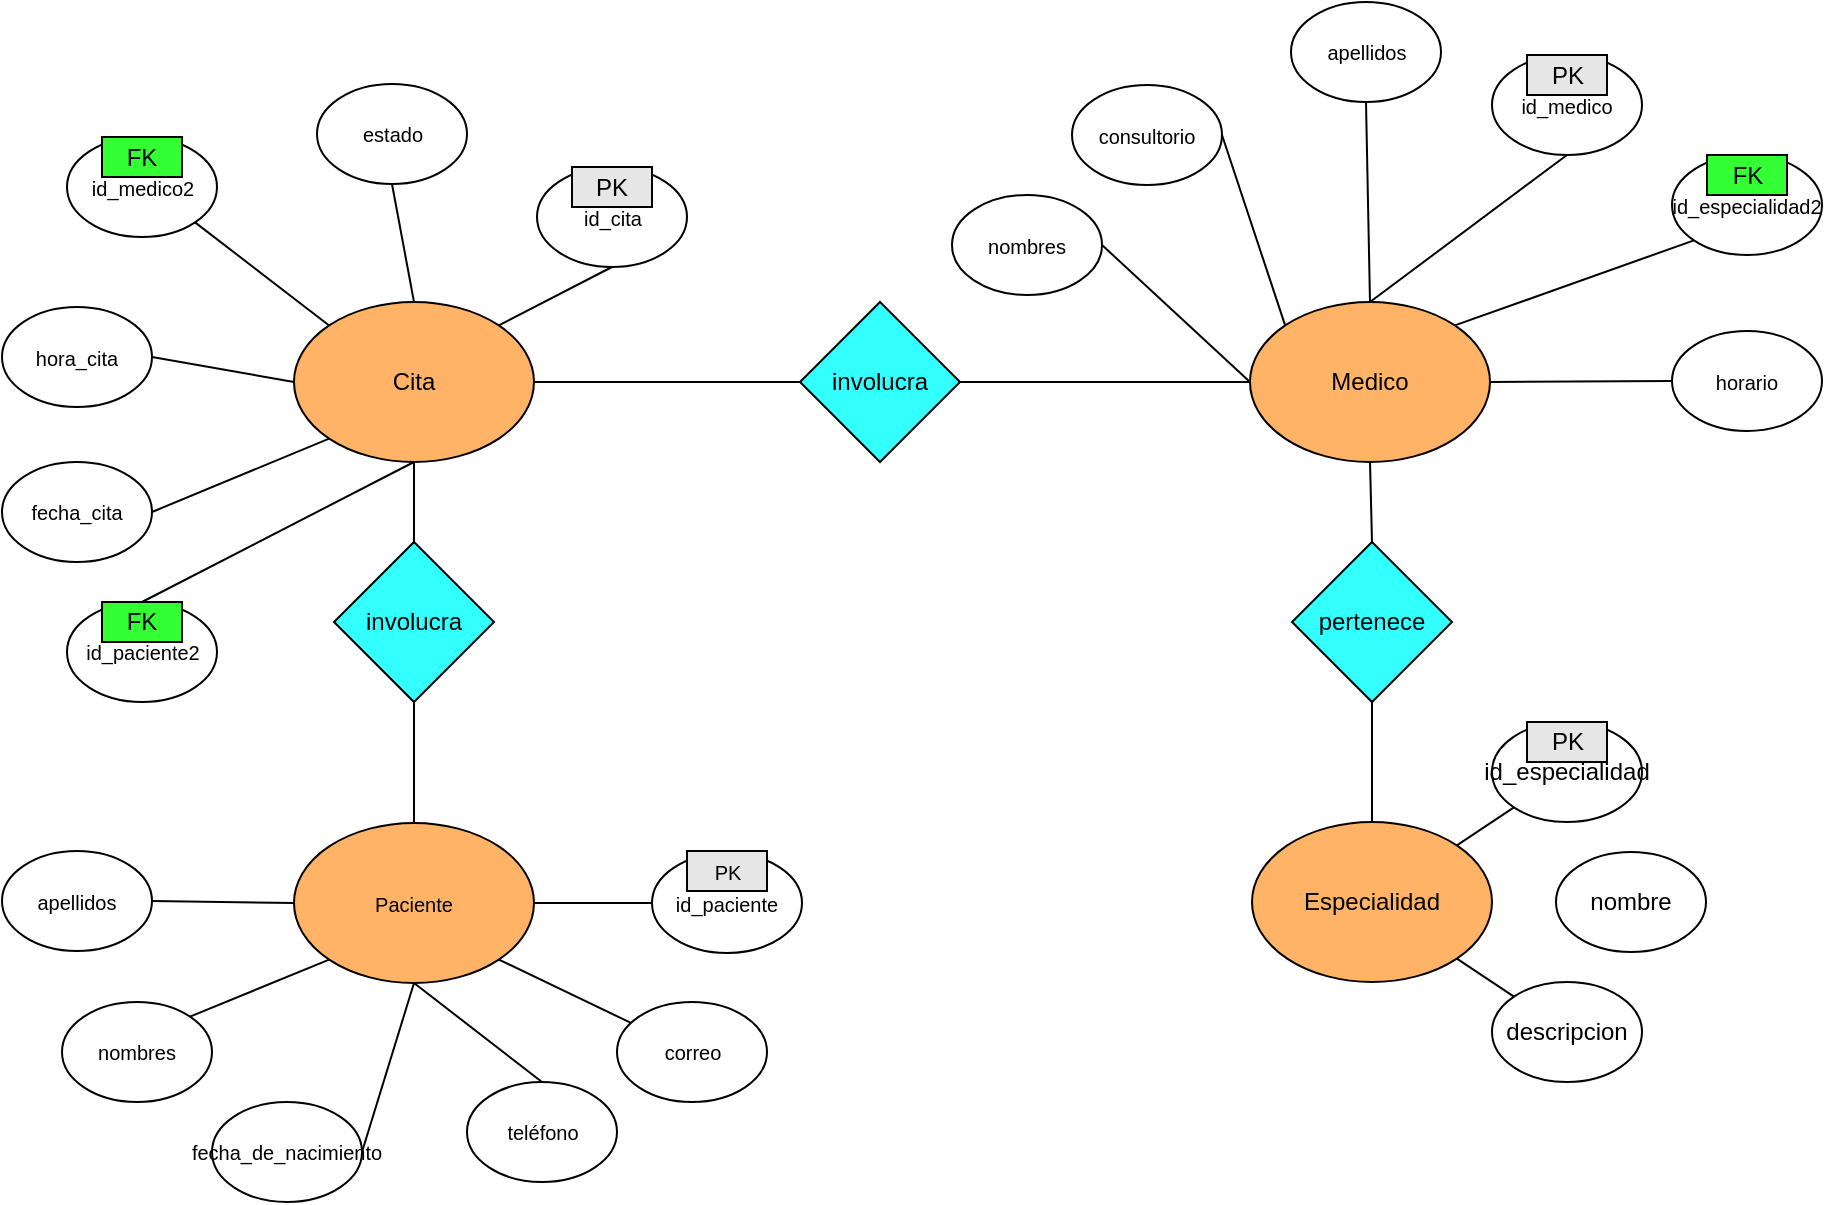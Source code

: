 <mxfile version="28.0.6">
  <diagram name="Página-1" id="_a9hSrrYsIYk7JXkz2SV">
    <mxGraphModel dx="2036" dy="1875" grid="1" gridSize="10" guides="1" tooltips="1" connect="1" arrows="1" fold="1" page="1" pageScale="1" pageWidth="827" pageHeight="1169" math="0" shadow="0">
      <root>
        <mxCell id="0" />
        <mxCell id="1" parent="0" />
        <mxCell id="15DjJY8WxhHyjG8svjem-1" value="Paciente" style="ellipse;whiteSpace=wrap;html=1;fontSize=10;fillColor=#FFB366;" vertex="1" parent="1">
          <mxGeometry x="121" y="200.5" width="120" height="80" as="geometry" />
        </mxCell>
        <mxCell id="15DjJY8WxhHyjG8svjem-2" value="Especialidad" style="ellipse;whiteSpace=wrap;html=1;fillColor=#FFB366;" vertex="1" parent="1">
          <mxGeometry x="600" y="200" width="120" height="80" as="geometry" />
        </mxCell>
        <mxCell id="15DjJY8WxhHyjG8svjem-3" value="Medico" style="ellipse;whiteSpace=wrap;html=1;fillColor=#FFB366;" vertex="1" parent="1">
          <mxGeometry x="599" y="-60" width="120" height="80" as="geometry" />
        </mxCell>
        <mxCell id="15DjJY8WxhHyjG8svjem-4" value="Cita" style="ellipse;whiteSpace=wrap;html=1;fillColor=#FFB366;" vertex="1" parent="1">
          <mxGeometry x="121" y="-60" width="120" height="80" as="geometry" />
        </mxCell>
        <mxCell id="15DjJY8WxhHyjG8svjem-5" value="" style="endArrow=none;html=1;rounded=0;exitX=1;exitY=1;exitDx=0;exitDy=0;fontSize=10;" edge="1" parent="1" source="15DjJY8WxhHyjG8svjem-1" target="15DjJY8WxhHyjG8svjem-6">
          <mxGeometry width="50" height="50" relative="1" as="geometry">
            <mxPoint x="410" y="270" as="sourcePoint" />
            <mxPoint x="320" y="200" as="targetPoint" />
          </mxGeometry>
        </mxCell>
        <mxCell id="15DjJY8WxhHyjG8svjem-6" value="correo" style="ellipse;whiteSpace=wrap;html=1;fontSize=10;" vertex="1" parent="1">
          <mxGeometry x="282.5" y="290" width="75" height="50" as="geometry" />
        </mxCell>
        <mxCell id="15DjJY8WxhHyjG8svjem-7" value="teléfono" style="ellipse;whiteSpace=wrap;html=1;fontSize=10;" vertex="1" parent="1">
          <mxGeometry x="207.5" y="330" width="75" height="50" as="geometry" />
        </mxCell>
        <mxCell id="15DjJY8WxhHyjG8svjem-8" value="" style="endArrow=none;html=1;rounded=0;exitX=0.5;exitY=1;exitDx=0;exitDy=0;entryX=0.5;entryY=0;entryDx=0;entryDy=0;fontSize=10;" edge="1" parent="1" source="15DjJY8WxhHyjG8svjem-1" target="15DjJY8WxhHyjG8svjem-7">
          <mxGeometry width="50" height="50" relative="1" as="geometry">
            <mxPoint x="270" y="170" as="sourcePoint" />
            <mxPoint x="270" y="190" as="targetPoint" />
          </mxGeometry>
        </mxCell>
        <mxCell id="15DjJY8WxhHyjG8svjem-9" value="apellidos" style="ellipse;whiteSpace=wrap;html=1;fontSize=10;" vertex="1" parent="1">
          <mxGeometry x="-25" y="214.5" width="75" height="50" as="geometry" />
        </mxCell>
        <mxCell id="15DjJY8WxhHyjG8svjem-10" value="" style="endArrow=none;html=1;rounded=0;exitX=0;exitY=0.5;exitDx=0;exitDy=0;entryX=1;entryY=0.5;entryDx=0;entryDy=0;fontSize=10;" edge="1" parent="1" source="15DjJY8WxhHyjG8svjem-1" target="15DjJY8WxhHyjG8svjem-9">
          <mxGeometry width="50" height="50" relative="1" as="geometry">
            <mxPoint x="260" y="130" as="sourcePoint" />
            <mxPoint x="231" y="159" as="targetPoint" />
          </mxGeometry>
        </mxCell>
        <mxCell id="15DjJY8WxhHyjG8svjem-11" value="nombres" style="ellipse;whiteSpace=wrap;html=1;fontSize=10;" vertex="1" parent="1">
          <mxGeometry x="5" y="290" width="75" height="50" as="geometry" />
        </mxCell>
        <mxCell id="15DjJY8WxhHyjG8svjem-12" value="" style="endArrow=none;html=1;rounded=0;exitX=1;exitY=0;exitDx=0;exitDy=0;fontSize=10;entryX=0;entryY=1;entryDx=0;entryDy=0;" edge="1" parent="1" source="15DjJY8WxhHyjG8svjem-11" target="15DjJY8WxhHyjG8svjem-1">
          <mxGeometry width="50" height="50" relative="1" as="geometry">
            <mxPoint x="410" y="210" as="sourcePoint" />
            <mxPoint x="110" y="290" as="targetPoint" />
          </mxGeometry>
        </mxCell>
        <mxCell id="15DjJY8WxhHyjG8svjem-15" value="" style="endArrow=none;html=1;rounded=0;exitX=0;exitY=0.5;exitDx=0;exitDy=0;entryX=1;entryY=0.5;entryDx=0;entryDy=0;fontSize=10;" edge="1" parent="1" source="15DjJY8WxhHyjG8svjem-16" target="15DjJY8WxhHyjG8svjem-1">
          <mxGeometry width="50" height="50" relative="1" as="geometry">
            <mxPoint x="300" y="237.5" as="sourcePoint" />
            <mxPoint x="241" y="242.5" as="targetPoint" />
          </mxGeometry>
        </mxCell>
        <mxCell id="15DjJY8WxhHyjG8svjem-16" value="id_paciente" style="ellipse;whiteSpace=wrap;html=1;fontSize=10;" vertex="1" parent="1">
          <mxGeometry x="300" y="215.5" width="75" height="50" as="geometry" />
        </mxCell>
        <mxCell id="15DjJY8WxhHyjG8svjem-17" value="PK" style="rounded=0;whiteSpace=wrap;html=1;fontSize=10;fillColor=#E6E6E6;" vertex="1" parent="1">
          <mxGeometry x="317.5" y="214.5" width="40" height="20" as="geometry" />
        </mxCell>
        <mxCell id="15DjJY8WxhHyjG8svjem-18" value="fecha_de_nacimiento" style="ellipse;whiteSpace=wrap;html=1;fontSize=10;" vertex="1" parent="1">
          <mxGeometry x="80" y="340" width="75" height="50" as="geometry" />
        </mxCell>
        <mxCell id="15DjJY8WxhHyjG8svjem-19" value="" style="endArrow=none;html=1;rounded=0;exitX=0.5;exitY=1;exitDx=0;exitDy=0;entryX=1;entryY=0.5;entryDx=0;entryDy=0;fontSize=10;" edge="1" parent="1" source="15DjJY8WxhHyjG8svjem-1" target="15DjJY8WxhHyjG8svjem-18">
          <mxGeometry width="50" height="50" relative="1" as="geometry">
            <mxPoint x="144" y="269" as="sourcePoint" />
            <mxPoint x="193" y="248.5" as="targetPoint" />
          </mxGeometry>
        </mxCell>
        <mxCell id="15DjJY8WxhHyjG8svjem-20" value="id_especialidad" style="ellipse;whiteSpace=wrap;html=1;" vertex="1" parent="1">
          <mxGeometry x="720" y="150" width="75" height="50" as="geometry" />
        </mxCell>
        <mxCell id="15DjJY8WxhHyjG8svjem-21" value="descripcion" style="ellipse;whiteSpace=wrap;html=1;" vertex="1" parent="1">
          <mxGeometry x="720" y="280" width="75" height="50" as="geometry" />
        </mxCell>
        <mxCell id="15DjJY8WxhHyjG8svjem-22" value="nombre" style="ellipse;whiteSpace=wrap;html=1;" vertex="1" parent="1">
          <mxGeometry x="752" y="215" width="75" height="50" as="geometry" />
        </mxCell>
        <mxCell id="15DjJY8WxhHyjG8svjem-23" value="PK" style="rounded=0;whiteSpace=wrap;html=1;fillColor=#E6E6E6;" vertex="1" parent="1">
          <mxGeometry x="737.5" y="150" width="40" height="20" as="geometry" />
        </mxCell>
        <mxCell id="15DjJY8WxhHyjG8svjem-24" value="" style="endArrow=none;html=1;rounded=0;exitX=0;exitY=1;exitDx=0;exitDy=0;entryX=1;entryY=0;entryDx=0;entryDy=0;" edge="1" parent="1" source="15DjJY8WxhHyjG8svjem-20" target="15DjJY8WxhHyjG8svjem-2">
          <mxGeometry width="50" height="50" relative="1" as="geometry">
            <mxPoint x="600" y="160" as="sourcePoint" />
            <mxPoint x="600" y="220" as="targetPoint" />
          </mxGeometry>
        </mxCell>
        <mxCell id="15DjJY8WxhHyjG8svjem-25" value="" style="endArrow=none;html=1;rounded=0;entryX=0;entryY=0;entryDx=0;entryDy=0;exitX=1;exitY=1;exitDx=0;exitDy=0;" edge="1" parent="1" source="15DjJY8WxhHyjG8svjem-2" target="15DjJY8WxhHyjG8svjem-21">
          <mxGeometry width="50" height="50" relative="1" as="geometry">
            <mxPoint x="440" y="220" as="sourcePoint" />
            <mxPoint x="490" y="170" as="targetPoint" />
          </mxGeometry>
        </mxCell>
        <mxCell id="15DjJY8WxhHyjG8svjem-26" value="horario" style="ellipse;whiteSpace=wrap;html=1;fontSize=10;" vertex="1" parent="1">
          <mxGeometry x="810" y="-45.5" width="75" height="50" as="geometry" />
        </mxCell>
        <mxCell id="15DjJY8WxhHyjG8svjem-27" value="id_especialidad2" style="ellipse;whiteSpace=wrap;html=1;fontSize=10;" vertex="1" parent="1">
          <mxGeometry x="810" y="-133.5" width="75" height="50" as="geometry" />
        </mxCell>
        <mxCell id="15DjJY8WxhHyjG8svjem-28" value="apellidos" style="ellipse;whiteSpace=wrap;html=1;fontSize=10;" vertex="1" parent="1">
          <mxGeometry x="619.5" y="-210" width="75" height="50" as="geometry" />
        </mxCell>
        <mxCell id="15DjJY8WxhHyjG8svjem-29" value="nombres" style="ellipse;whiteSpace=wrap;html=1;fontSize=10;" vertex="1" parent="1">
          <mxGeometry x="450" y="-113.5" width="75" height="50" as="geometry" />
        </mxCell>
        <mxCell id="15DjJY8WxhHyjG8svjem-30" value="id_medico" style="ellipse;whiteSpace=wrap;html=1;fontSize=10;" vertex="1" parent="1">
          <mxGeometry x="720" y="-183.5" width="75" height="50" as="geometry" />
        </mxCell>
        <mxCell id="15DjJY8WxhHyjG8svjem-31" value="consultorio" style="ellipse;whiteSpace=wrap;html=1;fontSize=10;" vertex="1" parent="1">
          <mxGeometry x="510" y="-168.5" width="75" height="50" as="geometry" />
        </mxCell>
        <mxCell id="15DjJY8WxhHyjG8svjem-32" value="" style="endArrow=none;html=1;rounded=0;exitX=1;exitY=0.5;exitDx=0;exitDy=0;entryX=0;entryY=0.5;entryDx=0;entryDy=0;" edge="1" parent="1" source="15DjJY8WxhHyjG8svjem-29" target="15DjJY8WxhHyjG8svjem-3">
          <mxGeometry width="50" height="50" relative="1" as="geometry">
            <mxPoint x="770" y="50" as="sourcePoint" />
            <mxPoint x="820" as="targetPoint" />
          </mxGeometry>
        </mxCell>
        <mxCell id="15DjJY8WxhHyjG8svjem-33" value="" style="endArrow=none;html=1;rounded=0;exitX=1;exitY=0.5;exitDx=0;exitDy=0;entryX=0;entryY=0.5;entryDx=0;entryDy=0;" edge="1" parent="1" source="15DjJY8WxhHyjG8svjem-3" target="15DjJY8WxhHyjG8svjem-26">
          <mxGeometry width="50" height="50" relative="1" as="geometry">
            <mxPoint x="720" y="-29.91" as="sourcePoint" />
            <mxPoint x="786" y="-29.91" as="targetPoint" />
          </mxGeometry>
        </mxCell>
        <mxCell id="15DjJY8WxhHyjG8svjem-37" value="" style="endArrow=none;html=1;rounded=0;exitX=1;exitY=0.5;exitDx=0;exitDy=0;entryX=0;entryY=0;entryDx=0;entryDy=0;" edge="1" parent="1" source="15DjJY8WxhHyjG8svjem-31" target="15DjJY8WxhHyjG8svjem-3">
          <mxGeometry width="50" height="50" relative="1" as="geometry">
            <mxPoint x="590" y="-70" as="sourcePoint" />
            <mxPoint x="656" y="-70" as="targetPoint" />
          </mxGeometry>
        </mxCell>
        <mxCell id="15DjJY8WxhHyjG8svjem-38" value="" style="endArrow=none;html=1;rounded=0;entryX=0.5;entryY=1;entryDx=0;entryDy=0;exitX=0.5;exitY=0;exitDx=0;exitDy=0;" edge="1" parent="1" source="15DjJY8WxhHyjG8svjem-3" target="15DjJY8WxhHyjG8svjem-28">
          <mxGeometry width="50" height="50" relative="1" as="geometry">
            <mxPoint x="770" y="59" as="sourcePoint" />
            <mxPoint x="820" y="9" as="targetPoint" />
          </mxGeometry>
        </mxCell>
        <mxCell id="15DjJY8WxhHyjG8svjem-39" value="" style="endArrow=none;html=1;rounded=0;entryX=0.5;entryY=1;entryDx=0;entryDy=0;exitX=0.5;exitY=0;exitDx=0;exitDy=0;" edge="1" parent="1" source="15DjJY8WxhHyjG8svjem-3" target="15DjJY8WxhHyjG8svjem-30">
          <mxGeometry width="50" height="50" relative="1" as="geometry">
            <mxPoint x="770" y="59" as="sourcePoint" />
            <mxPoint x="820" y="9" as="targetPoint" />
          </mxGeometry>
        </mxCell>
        <mxCell id="15DjJY8WxhHyjG8svjem-40" value="" style="endArrow=none;html=1;rounded=0;entryX=0;entryY=1;entryDx=0;entryDy=0;exitX=1;exitY=0;exitDx=0;exitDy=0;" edge="1" parent="1" source="15DjJY8WxhHyjG8svjem-3" target="15DjJY8WxhHyjG8svjem-27">
          <mxGeometry width="50" height="50" relative="1" as="geometry">
            <mxPoint x="770" y="50" as="sourcePoint" />
            <mxPoint x="820" as="targetPoint" />
          </mxGeometry>
        </mxCell>
        <mxCell id="15DjJY8WxhHyjG8svjem-41" value="FK" style="rounded=0;whiteSpace=wrap;html=1;fillColor=#33FF33;" vertex="1" parent="1">
          <mxGeometry x="827.5" y="-133.5" width="40" height="20" as="geometry" />
        </mxCell>
        <mxCell id="15DjJY8WxhHyjG8svjem-42" value="PK" style="rounded=0;whiteSpace=wrap;html=1;fillColor=#E6E6E6;" vertex="1" parent="1">
          <mxGeometry x="737.5" y="-183.5" width="40" height="20" as="geometry" />
        </mxCell>
        <mxCell id="15DjJY8WxhHyjG8svjem-47" value="id_paciente2" style="ellipse;whiteSpace=wrap;html=1;fontSize=10;" vertex="1" parent="1">
          <mxGeometry x="7.5" y="90" width="75" height="50" as="geometry" />
        </mxCell>
        <mxCell id="15DjJY8WxhHyjG8svjem-48" value="FK" style="rounded=0;whiteSpace=wrap;html=1;fillColor=#33FF33;" vertex="1" parent="1">
          <mxGeometry x="25" y="90" width="40" height="20" as="geometry" />
        </mxCell>
        <mxCell id="15DjJY8WxhHyjG8svjem-49" value="id_medico2" style="ellipse;whiteSpace=wrap;html=1;fontSize=10;" vertex="1" parent="1">
          <mxGeometry x="7.5" y="-142.5" width="75" height="50" as="geometry" />
        </mxCell>
        <mxCell id="15DjJY8WxhHyjG8svjem-50" value="FK" style="rounded=0;whiteSpace=wrap;html=1;fillColor=#33FF33;" vertex="1" parent="1">
          <mxGeometry x="25" y="-142.5" width="40" height="20" as="geometry" />
        </mxCell>
        <mxCell id="15DjJY8WxhHyjG8svjem-51" value="id_cita" style="ellipse;whiteSpace=wrap;html=1;fontSize=10;" vertex="1" parent="1">
          <mxGeometry x="242.5" y="-127.5" width="75" height="50" as="geometry" />
        </mxCell>
        <mxCell id="15DjJY8WxhHyjG8svjem-52" value="PK" style="rounded=0;whiteSpace=wrap;html=1;fillColor=#E6E6E6;" vertex="1" parent="1">
          <mxGeometry x="260" y="-127.5" width="40" height="20" as="geometry" />
        </mxCell>
        <mxCell id="15DjJY8WxhHyjG8svjem-53" value="estado" style="ellipse;whiteSpace=wrap;html=1;fontSize=10;" vertex="1" parent="1">
          <mxGeometry x="132.5" y="-169" width="75" height="50" as="geometry" />
        </mxCell>
        <mxCell id="15DjJY8WxhHyjG8svjem-55" value="hora_cita" style="ellipse;whiteSpace=wrap;html=1;fontSize=10;" vertex="1" parent="1">
          <mxGeometry x="-25" y="-57.5" width="75" height="50" as="geometry" />
        </mxCell>
        <mxCell id="15DjJY8WxhHyjG8svjem-57" value="fecha_cita" style="ellipse;whiteSpace=wrap;html=1;fontSize=10;" vertex="1" parent="1">
          <mxGeometry x="-25" y="20" width="75" height="50" as="geometry" />
        </mxCell>
        <mxCell id="15DjJY8WxhHyjG8svjem-59" value="" style="endArrow=none;html=1;rounded=0;exitX=1;exitY=0;exitDx=0;exitDy=0;entryX=0.5;entryY=1;entryDx=0;entryDy=0;" edge="1" parent="1" source="15DjJY8WxhHyjG8svjem-4" target="15DjJY8WxhHyjG8svjem-51">
          <mxGeometry width="50" height="50" relative="1" as="geometry">
            <mxPoint x="301" y="-70" as="sourcePoint" />
            <mxPoint x="351" y="-120" as="targetPoint" />
          </mxGeometry>
        </mxCell>
        <mxCell id="15DjJY8WxhHyjG8svjem-60" value="" style="endArrow=none;html=1;rounded=0;exitX=0.5;exitY=0;exitDx=0;exitDy=0;entryX=0.5;entryY=1;entryDx=0;entryDy=0;" edge="1" parent="1" source="15DjJY8WxhHyjG8svjem-4" target="15DjJY8WxhHyjG8svjem-53">
          <mxGeometry width="50" height="50" relative="1" as="geometry">
            <mxPoint x="301" y="-70" as="sourcePoint" />
            <mxPoint x="351" y="-120" as="targetPoint" />
          </mxGeometry>
        </mxCell>
        <mxCell id="15DjJY8WxhHyjG8svjem-61" value="" style="endArrow=none;html=1;rounded=0;exitX=1;exitY=0.5;exitDx=0;exitDy=0;entryX=0;entryY=0.5;entryDx=0;entryDy=0;" edge="1" parent="1" source="15DjJY8WxhHyjG8svjem-55" target="15DjJY8WxhHyjG8svjem-4">
          <mxGeometry width="50" height="50" relative="1" as="geometry">
            <mxPoint x="301" y="-70" as="sourcePoint" />
            <mxPoint x="351" y="-120" as="targetPoint" />
          </mxGeometry>
        </mxCell>
        <mxCell id="15DjJY8WxhHyjG8svjem-62" value="" style="endArrow=none;html=1;rounded=0;exitX=1;exitY=1;exitDx=0;exitDy=0;entryX=0;entryY=0;entryDx=0;entryDy=0;" edge="1" parent="1" source="15DjJY8WxhHyjG8svjem-49" target="15DjJY8WxhHyjG8svjem-4">
          <mxGeometry width="50" height="50" relative="1" as="geometry">
            <mxPoint x="301" y="-70" as="sourcePoint" />
            <mxPoint x="351" y="-120" as="targetPoint" />
          </mxGeometry>
        </mxCell>
        <mxCell id="15DjJY8WxhHyjG8svjem-63" value="" style="endArrow=none;html=1;rounded=0;exitX=1;exitY=0.5;exitDx=0;exitDy=0;entryX=0;entryY=1;entryDx=0;entryDy=0;" edge="1" parent="1" source="15DjJY8WxhHyjG8svjem-57" target="15DjJY8WxhHyjG8svjem-4">
          <mxGeometry width="50" height="50" relative="1" as="geometry">
            <mxPoint x="301" y="110" as="sourcePoint" />
            <mxPoint x="351" y="60" as="targetPoint" />
          </mxGeometry>
        </mxCell>
        <mxCell id="15DjJY8WxhHyjG8svjem-64" value="" style="endArrow=none;html=1;rounded=0;entryX=0.5;entryY=1;entryDx=0;entryDy=0;exitX=0.5;exitY=0;exitDx=0;exitDy=0;" edge="1" parent="1" source="15DjJY8WxhHyjG8svjem-47" target="15DjJY8WxhHyjG8svjem-4">
          <mxGeometry width="50" height="50" relative="1" as="geometry">
            <mxPoint x="300" y="110" as="sourcePoint" />
            <mxPoint x="350" y="60" as="targetPoint" />
          </mxGeometry>
        </mxCell>
        <mxCell id="15DjJY8WxhHyjG8svjem-65" value="involucra" style="rhombus;whiteSpace=wrap;html=1;fillColor=#33FFFF;" vertex="1" parent="1">
          <mxGeometry x="141" y="60" width="80" height="80" as="geometry" />
        </mxCell>
        <mxCell id="15DjJY8WxhHyjG8svjem-66" value="involucra" style="rhombus;whiteSpace=wrap;html=1;fillColor=#33FFFF;" vertex="1" parent="1">
          <mxGeometry x="374" y="-60" width="80" height="80" as="geometry" />
        </mxCell>
        <mxCell id="15DjJY8WxhHyjG8svjem-67" value="pertenece" style="rhombus;whiteSpace=wrap;html=1;fillColor=#33FFFF;" vertex="1" parent="1">
          <mxGeometry x="620" y="60" width="80" height="80" as="geometry" />
        </mxCell>
        <mxCell id="15DjJY8WxhHyjG8svjem-70" value="" style="endArrow=none;html=1;rounded=0;exitX=0.5;exitY=0;exitDx=0;exitDy=0;entryX=0.5;entryY=1;entryDx=0;entryDy=0;" edge="1" parent="1" source="15DjJY8WxhHyjG8svjem-1" target="15DjJY8WxhHyjG8svjem-65">
          <mxGeometry width="50" height="50" relative="1" as="geometry">
            <mxPoint x="390" y="110" as="sourcePoint" />
            <mxPoint x="440" y="60" as="targetPoint" />
          </mxGeometry>
        </mxCell>
        <mxCell id="15DjJY8WxhHyjG8svjem-71" value="" style="endArrow=none;html=1;rounded=0;exitX=0.5;exitY=0;exitDx=0;exitDy=0;entryX=0.5;entryY=1;entryDx=0;entryDy=0;" edge="1" parent="1" source="15DjJY8WxhHyjG8svjem-65" target="15DjJY8WxhHyjG8svjem-4">
          <mxGeometry width="50" height="50" relative="1" as="geometry">
            <mxPoint x="390" y="110" as="sourcePoint" />
            <mxPoint x="440" y="60" as="targetPoint" />
          </mxGeometry>
        </mxCell>
        <mxCell id="15DjJY8WxhHyjG8svjem-72" value="" style="endArrow=none;html=1;rounded=0;exitX=1;exitY=0.5;exitDx=0;exitDy=0;entryX=0;entryY=0.5;entryDx=0;entryDy=0;" edge="1" parent="1" source="15DjJY8WxhHyjG8svjem-4" target="15DjJY8WxhHyjG8svjem-66">
          <mxGeometry width="50" height="50" relative="1" as="geometry">
            <mxPoint x="290" y="110" as="sourcePoint" />
            <mxPoint x="340" y="60" as="targetPoint" />
          </mxGeometry>
        </mxCell>
        <mxCell id="15DjJY8WxhHyjG8svjem-73" value="" style="endArrow=none;html=1;rounded=0;exitX=1;exitY=0.5;exitDx=0;exitDy=0;entryX=0;entryY=0.5;entryDx=0;entryDy=0;" edge="1" parent="1" source="15DjJY8WxhHyjG8svjem-66" target="15DjJY8WxhHyjG8svjem-3">
          <mxGeometry width="50" height="50" relative="1" as="geometry">
            <mxPoint x="400" y="150" as="sourcePoint" />
            <mxPoint x="533" y="150" as="targetPoint" />
          </mxGeometry>
        </mxCell>
        <mxCell id="15DjJY8WxhHyjG8svjem-74" value="" style="endArrow=none;html=1;rounded=0;entryX=0.5;entryY=1;entryDx=0;entryDy=0;exitX=0.5;exitY=0;exitDx=0;exitDy=0;" edge="1" parent="1" source="15DjJY8WxhHyjG8svjem-67" target="15DjJY8WxhHyjG8svjem-3">
          <mxGeometry width="50" height="50" relative="1" as="geometry">
            <mxPoint x="620" y="110" as="sourcePoint" />
            <mxPoint x="670" y="60" as="targetPoint" />
          </mxGeometry>
        </mxCell>
        <mxCell id="15DjJY8WxhHyjG8svjem-75" value="" style="endArrow=none;html=1;rounded=0;entryX=0.5;entryY=1;entryDx=0;entryDy=0;exitX=0.5;exitY=0;exitDx=0;exitDy=0;" edge="1" parent="1" source="15DjJY8WxhHyjG8svjem-2" target="15DjJY8WxhHyjG8svjem-67">
          <mxGeometry width="50" height="50" relative="1" as="geometry">
            <mxPoint x="661" y="190" as="sourcePoint" />
            <mxPoint x="660" y="150" as="targetPoint" />
          </mxGeometry>
        </mxCell>
      </root>
    </mxGraphModel>
  </diagram>
</mxfile>
